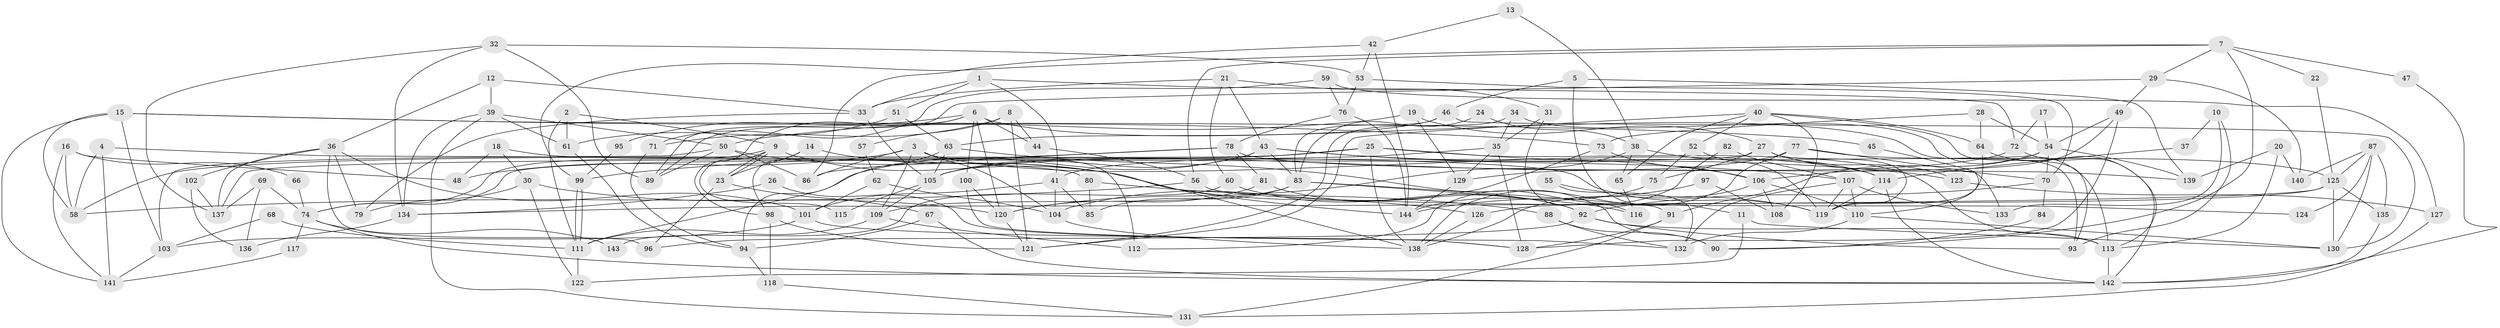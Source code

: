 // coarse degree distribution, {4: 0.13, 3: 0.26, 8: 0.07, 9: 0.03, 7: 0.1, 5: 0.14, 2: 0.15, 11: 0.03, 6: 0.08, 10: 0.01}
// Generated by graph-tools (version 1.1) at 2025/24/03/03/25 07:24:02]
// undirected, 144 vertices, 288 edges
graph export_dot {
graph [start="1"]
  node [color=gray90,style=filled];
  1;
  2;
  3;
  4;
  5;
  6;
  7;
  8;
  9;
  10;
  11;
  12;
  13;
  14;
  15;
  16;
  17;
  18;
  19;
  20;
  21;
  22;
  23;
  24;
  25;
  26;
  27;
  28;
  29;
  30;
  31;
  32;
  33;
  34;
  35;
  36;
  37;
  38;
  39;
  40;
  41;
  42;
  43;
  44;
  45;
  46;
  47;
  48;
  49;
  50;
  51;
  52;
  53;
  54;
  55;
  56;
  57;
  58;
  59;
  60;
  61;
  62;
  63;
  64;
  65;
  66;
  67;
  68;
  69;
  70;
  71;
  72;
  73;
  74;
  75;
  76;
  77;
  78;
  79;
  80;
  81;
  82;
  83;
  84;
  85;
  86;
  87;
  88;
  89;
  90;
  91;
  92;
  93;
  94;
  95;
  96;
  97;
  98;
  99;
  100;
  101;
  102;
  103;
  104;
  105;
  106;
  107;
  108;
  109;
  110;
  111;
  112;
  113;
  114;
  115;
  116;
  117;
  118;
  119;
  120;
  121;
  122;
  123;
  124;
  125;
  126;
  127;
  128;
  129;
  130;
  131;
  132;
  133;
  134;
  135;
  136;
  137;
  138;
  139;
  140;
  141;
  142;
  143;
  144;
  1 -- 51;
  1 -- 33;
  1 -- 41;
  1 -- 72;
  2 -- 61;
  2 -- 111;
  2 -- 9;
  3 -- 109;
  3 -- 114;
  3 -- 48;
  3 -- 86;
  3 -- 104;
  3 -- 112;
  4 -- 58;
  4 -- 141;
  4 -- 80;
  5 -- 46;
  5 -- 11;
  5 -- 139;
  6 -- 93;
  6 -- 89;
  6 -- 44;
  6 -- 95;
  6 -- 98;
  6 -- 100;
  6 -- 120;
  7 -- 99;
  7 -- 29;
  7 -- 22;
  7 -- 47;
  7 -- 56;
  7 -- 90;
  8 -- 71;
  8 -- 44;
  8 -- 57;
  8 -- 121;
  9 -- 23;
  9 -- 23;
  9 -- 74;
  9 -- 115;
  9 -- 144;
  10 -- 133;
  10 -- 93;
  10 -- 37;
  11 -- 122;
  11 -- 130;
  12 -- 39;
  12 -- 36;
  12 -- 33;
  13 -- 38;
  13 -- 42;
  14 -- 138;
  14 -- 23;
  14 -- 98;
  15 -- 58;
  15 -- 73;
  15 -- 45;
  15 -- 103;
  15 -- 141;
  16 -- 48;
  16 -- 141;
  16 -- 58;
  16 -- 66;
  17 -- 54;
  17 -- 72;
  18 -- 30;
  18 -- 119;
  18 -- 48;
  19 -- 129;
  19 -- 27;
  19 -- 50;
  20 -- 139;
  20 -- 113;
  20 -- 140;
  21 -- 43;
  21 -- 33;
  21 -- 31;
  21 -- 60;
  22 -- 125;
  23 -- 67;
  23 -- 96;
  24 -- 38;
  24 -- 83;
  25 -- 106;
  25 -- 113;
  25 -- 58;
  25 -- 105;
  25 -- 138;
  26 -- 134;
  26 -- 128;
  27 -- 70;
  27 -- 119;
  27 -- 74;
  27 -- 75;
  27 -- 123;
  28 -- 64;
  28 -- 54;
  28 -- 73;
  29 -- 140;
  29 -- 49;
  29 -- 89;
  30 -- 120;
  30 -- 79;
  30 -- 122;
  31 -- 35;
  31 -- 116;
  32 -- 89;
  32 -- 134;
  32 -- 53;
  32 -- 137;
  33 -- 105;
  33 -- 79;
  34 -- 35;
  34 -- 121;
  34 -- 113;
  35 -- 128;
  35 -- 41;
  35 -- 129;
  36 -- 137;
  36 -- 101;
  36 -- 79;
  36 -- 96;
  36 -- 102;
  37 -- 114;
  38 -- 120;
  38 -- 114;
  38 -- 65;
  39 -- 50;
  39 -- 134;
  39 -- 61;
  39 -- 131;
  40 -- 52;
  40 -- 121;
  40 -- 64;
  40 -- 65;
  40 -- 93;
  40 -- 108;
  41 -- 104;
  41 -- 85;
  41 -- 101;
  42 -- 86;
  42 -- 53;
  42 -- 144;
  43 -- 111;
  43 -- 83;
  43 -- 105;
  43 -- 107;
  43 -- 123;
  44 -- 56;
  45 -- 110;
  46 -- 130;
  46 -- 63;
  46 -- 83;
  47 -- 142;
  49 -- 54;
  49 -- 106;
  49 -- 128;
  50 -- 103;
  50 -- 86;
  50 -- 89;
  50 -- 126;
  51 -- 61;
  51 -- 63;
  52 -- 75;
  52 -- 119;
  53 -- 76;
  53 -- 70;
  54 -- 70;
  54 -- 139;
  54 -- 91;
  54 -- 137;
  55 -- 119;
  55 -- 132;
  56 -- 58;
  56 -- 124;
  57 -- 62;
  59 -- 127;
  59 -- 76;
  59 -- 71;
  60 -- 92;
  60 -- 143;
  61 -- 94;
  62 -- 104;
  62 -- 101;
  63 -- 90;
  63 -- 105;
  63 -- 94;
  64 -- 142;
  64 -- 119;
  65 -- 116;
  66 -- 74;
  67 -- 94;
  67 -- 142;
  68 -- 103;
  68 -- 111;
  69 -- 74;
  69 -- 137;
  69 -- 136;
  70 -- 92;
  70 -- 84;
  71 -- 94;
  72 -- 129;
  72 -- 113;
  73 -- 104;
  73 -- 106;
  74 -- 117;
  74 -- 142;
  74 -- 143;
  75 -- 144;
  76 -- 144;
  76 -- 78;
  77 -- 125;
  77 -- 105;
  77 -- 133;
  77 -- 138;
  78 -- 86;
  78 -- 81;
  78 -- 99;
  78 -- 139;
  80 -- 85;
  80 -- 88;
  81 -- 120;
  81 -- 92;
  82 -- 112;
  82 -- 107;
  83 -- 116;
  83 -- 85;
  83 -- 91;
  83 -- 109;
  84 -- 90;
  87 -- 130;
  87 -- 125;
  87 -- 124;
  87 -- 135;
  87 -- 140;
  88 -- 132;
  88 -- 90;
  91 -- 128;
  91 -- 131;
  92 -- 113;
  92 -- 96;
  92 -- 93;
  94 -- 118;
  95 -- 99;
  97 -- 108;
  97 -- 144;
  98 -- 118;
  98 -- 121;
  99 -- 111;
  99 -- 111;
  100 -- 120;
  100 -- 132;
  101 -- 128;
  101 -- 103;
  102 -- 137;
  102 -- 136;
  103 -- 141;
  104 -- 138;
  105 -- 109;
  105 -- 115;
  106 -- 138;
  106 -- 108;
  106 -- 110;
  107 -- 110;
  107 -- 119;
  107 -- 132;
  107 -- 133;
  109 -- 111;
  109 -- 112;
  110 -- 132;
  110 -- 130;
  111 -- 122;
  113 -- 142;
  114 -- 142;
  114 -- 119;
  117 -- 141;
  118 -- 131;
  120 -- 121;
  123 -- 127;
  125 -- 126;
  125 -- 135;
  125 -- 130;
  125 -- 134;
  126 -- 138;
  127 -- 131;
  129 -- 144;
  134 -- 136;
  135 -- 142;
}
